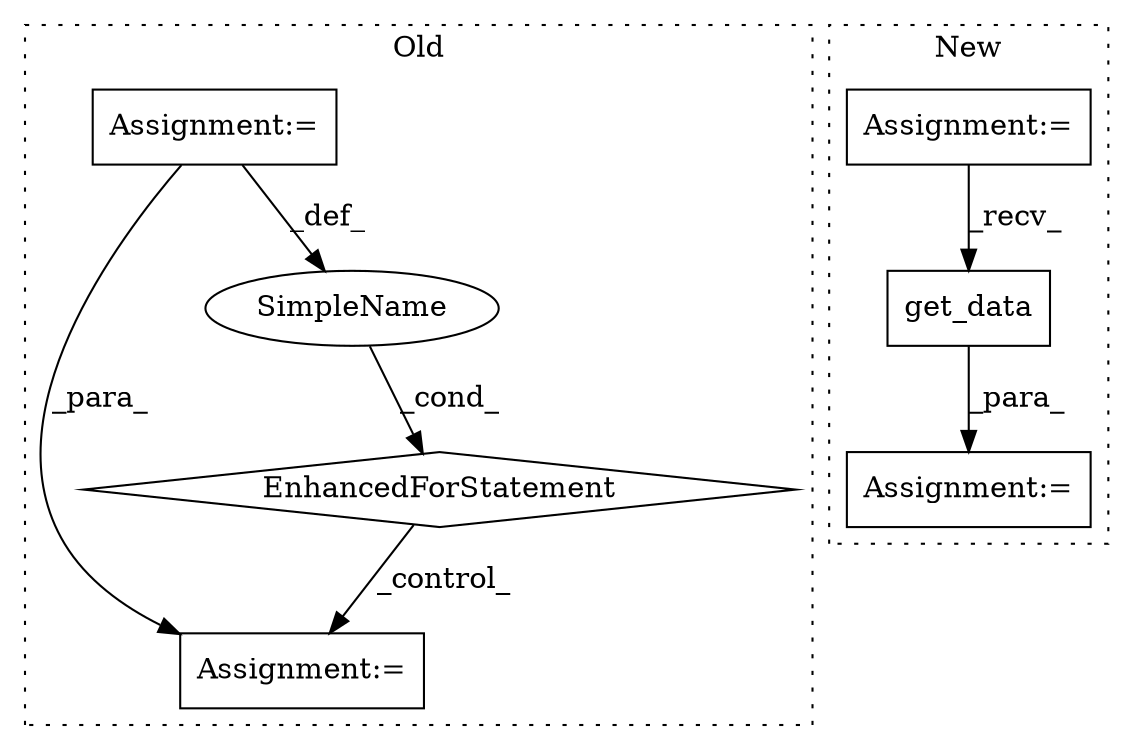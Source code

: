 digraph G {
subgraph cluster0 {
1 [label="EnhancedForStatement" a="70" s="554,630" l="53,2" shape="diamond"];
4 [label="Assignment:=" a="7" s="514" l="1" shape="box"];
5 [label="Assignment:=" a="7" s="657" l="1" shape="box"];
6 [label="SimpleName" a="42" s="611" l="5" shape="ellipse"];
label = "Old";
style="dotted";
}
subgraph cluster1 {
2 [label="get_data" a="32" s="980" l="10" shape="box"];
3 [label="Assignment:=" a="7" s="965" l="1" shape="box"];
7 [label="Assignment:=" a="7" s="454" l="1" shape="box"];
label = "New";
style="dotted";
}
1 -> 5 [label="_control_"];
2 -> 3 [label="_para_"];
4 -> 5 [label="_para_"];
4 -> 6 [label="_def_"];
6 -> 1 [label="_cond_"];
7 -> 2 [label="_recv_"];
}